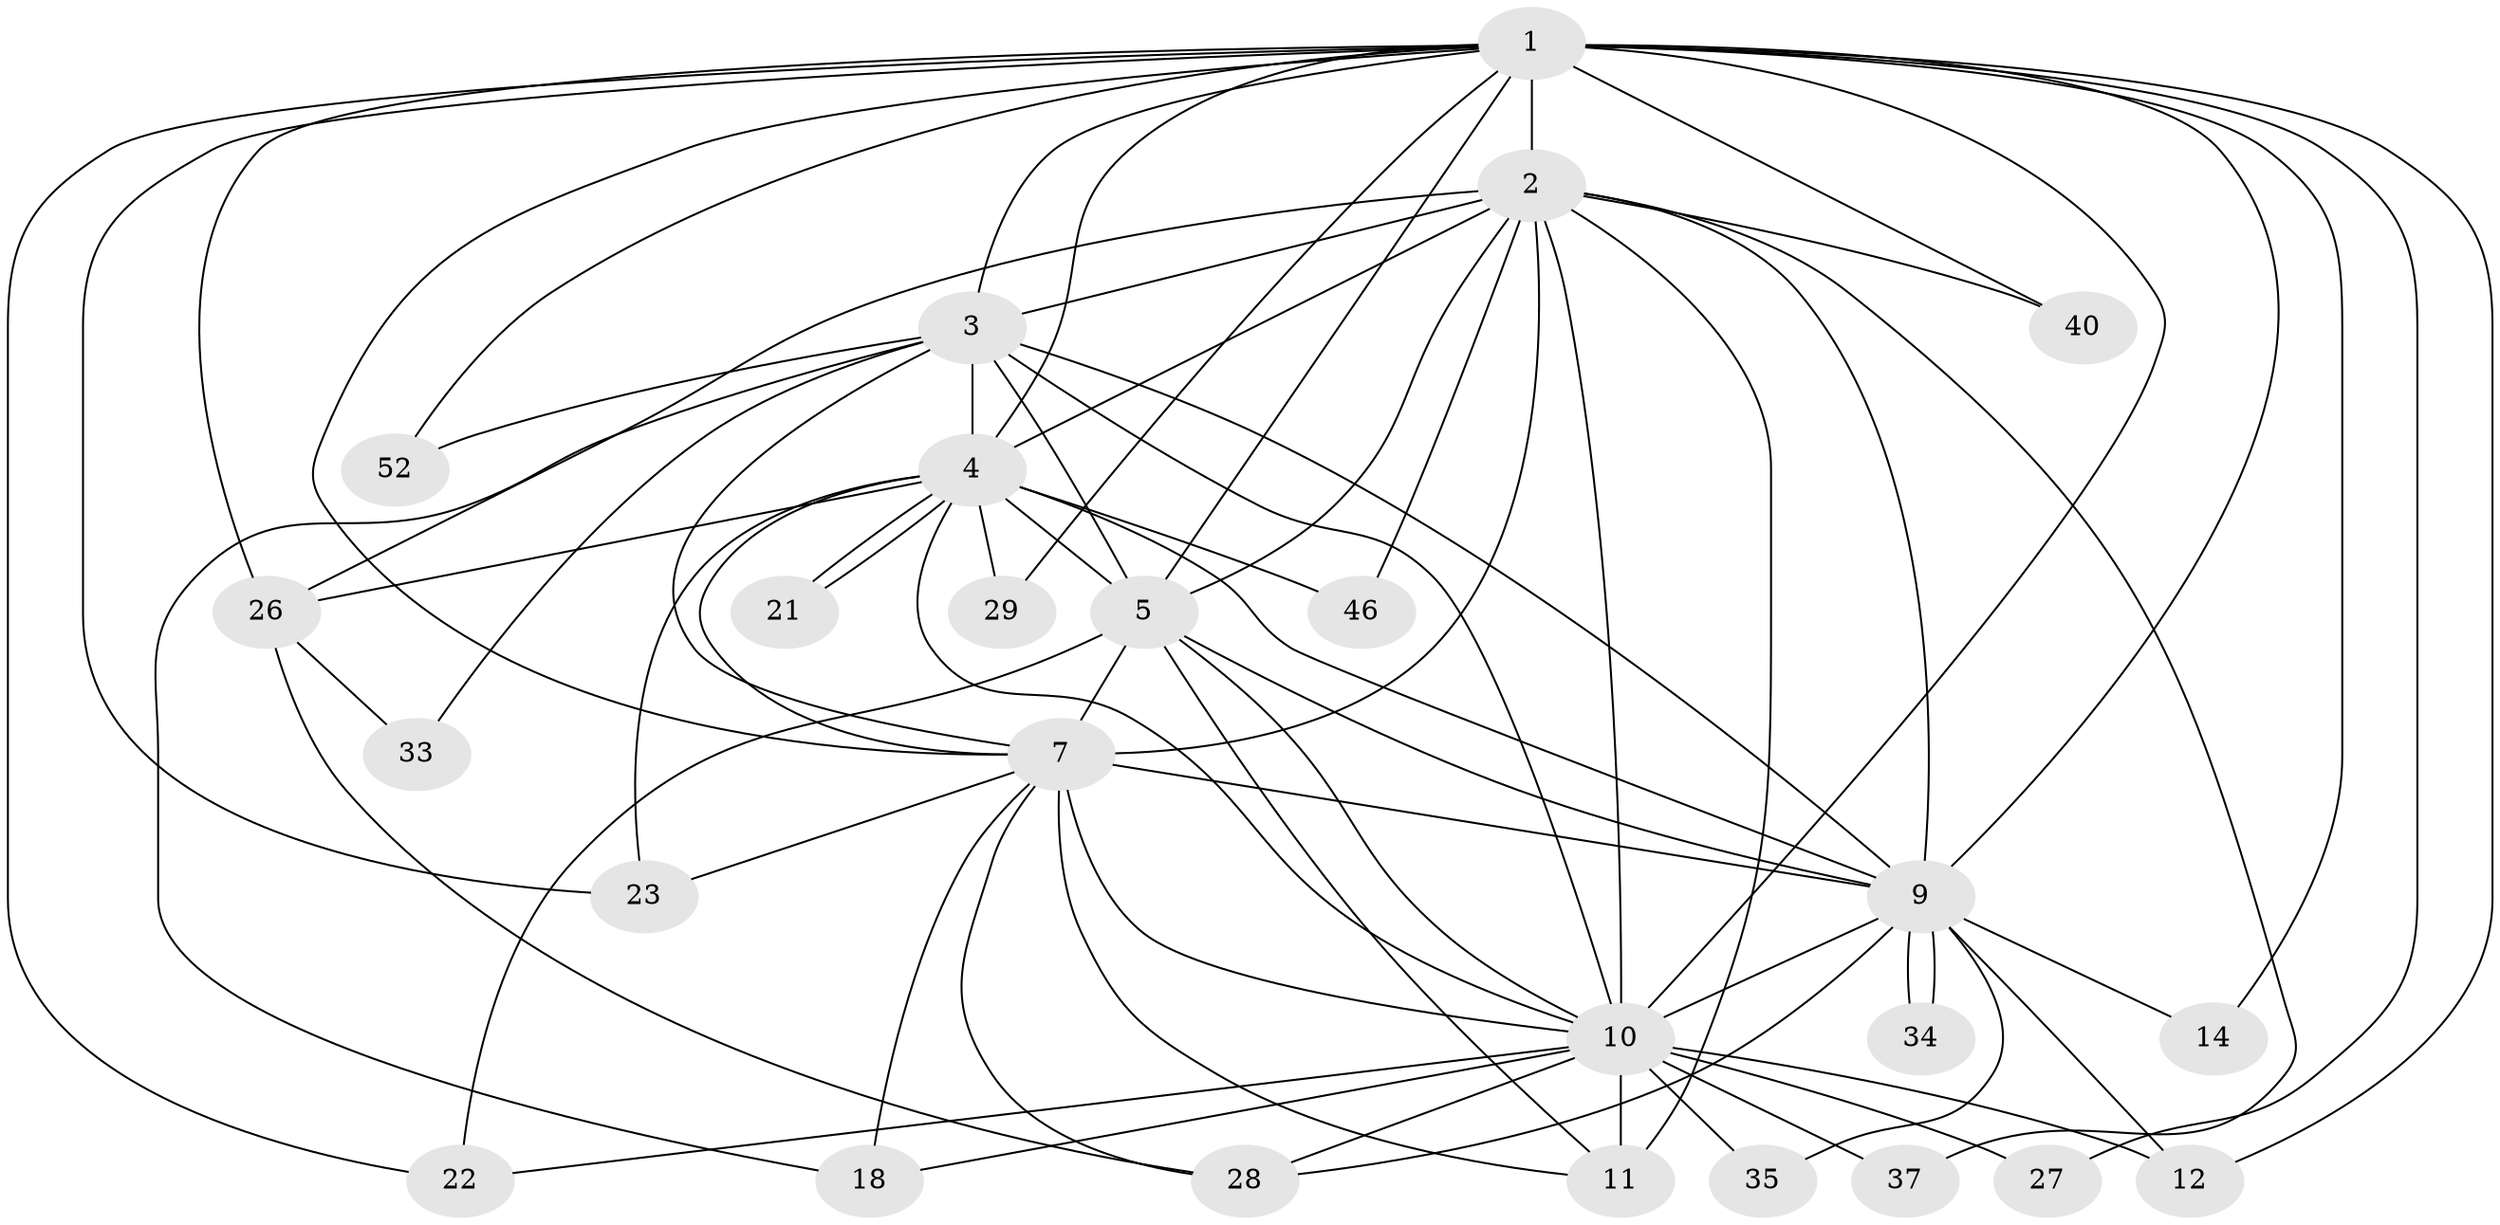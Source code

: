 // original degree distribution, {19: 0.018867924528301886, 12: 0.018867924528301886, 15: 0.07547169811320754, 14: 0.018867924528301886, 13: 0.018867924528301886, 20: 0.018867924528301886, 17: 0.018867924528301886, 3: 0.1509433962264151, 4: 0.03773584905660377, 2: 0.5660377358490566, 5: 0.05660377358490566}
// Generated by graph-tools (version 1.1) at 2025/17/03/04/25 18:17:41]
// undirected, 26 vertices, 73 edges
graph export_dot {
graph [start="1"]
  node [color=gray90,style=filled];
  1;
  2 [super="+13+6+8"];
  3;
  4;
  5;
  7 [super="+36+30+50"];
  9 [super="+25+42+43+41+45+16"];
  10 [super="+15+20+17"];
  11 [super="+19"];
  12;
  14;
  18 [super="+32"];
  21;
  22 [super="+44"];
  23 [super="+53"];
  26 [super="+47+39"];
  27;
  28;
  29;
  33;
  34;
  35;
  37;
  40;
  46;
  52;
  1 -- 2 [weight=4];
  1 -- 3;
  1 -- 4;
  1 -- 5;
  1 -- 7;
  1 -- 9;
  1 -- 10;
  1 -- 12;
  1 -- 14;
  1 -- 22;
  1 -- 23;
  1 -- 27;
  1 -- 29;
  1 -- 40;
  1 -- 52;
  1 -- 26;
  2 -- 3 [weight=5];
  2 -- 4 [weight=3];
  2 -- 5 [weight=3];
  2 -- 7 [weight=3];
  2 -- 9 [weight=4];
  2 -- 10 [weight=5];
  2 -- 37;
  2 -- 26;
  2 -- 11 [weight=3];
  2 -- 40;
  2 -- 46;
  3 -- 4;
  3 -- 5;
  3 -- 7;
  3 -- 9 [weight=2];
  3 -- 10;
  3 -- 33;
  3 -- 52;
  3 -- 18;
  4 -- 5;
  4 -- 7;
  4 -- 9;
  4 -- 10;
  4 -- 21;
  4 -- 21;
  4 -- 23;
  4 -- 26;
  4 -- 29;
  4 -- 46;
  5 -- 7 [weight=2];
  5 -- 9 [weight=2];
  5 -- 10 [weight=2];
  5 -- 11;
  5 -- 22;
  7 -- 9;
  7 -- 10 [weight=2];
  7 -- 18;
  7 -- 23;
  7 -- 28;
  7 -- 11;
  9 -- 10 [weight=3];
  9 -- 14;
  9 -- 28;
  9 -- 34;
  9 -- 34;
  9 -- 35;
  9 -- 12;
  10 -- 12;
  10 -- 18;
  10 -- 22;
  10 -- 27;
  10 -- 35;
  10 -- 28;
  10 -- 11;
  10 -- 37;
  26 -- 33;
  26 -- 28;
}
